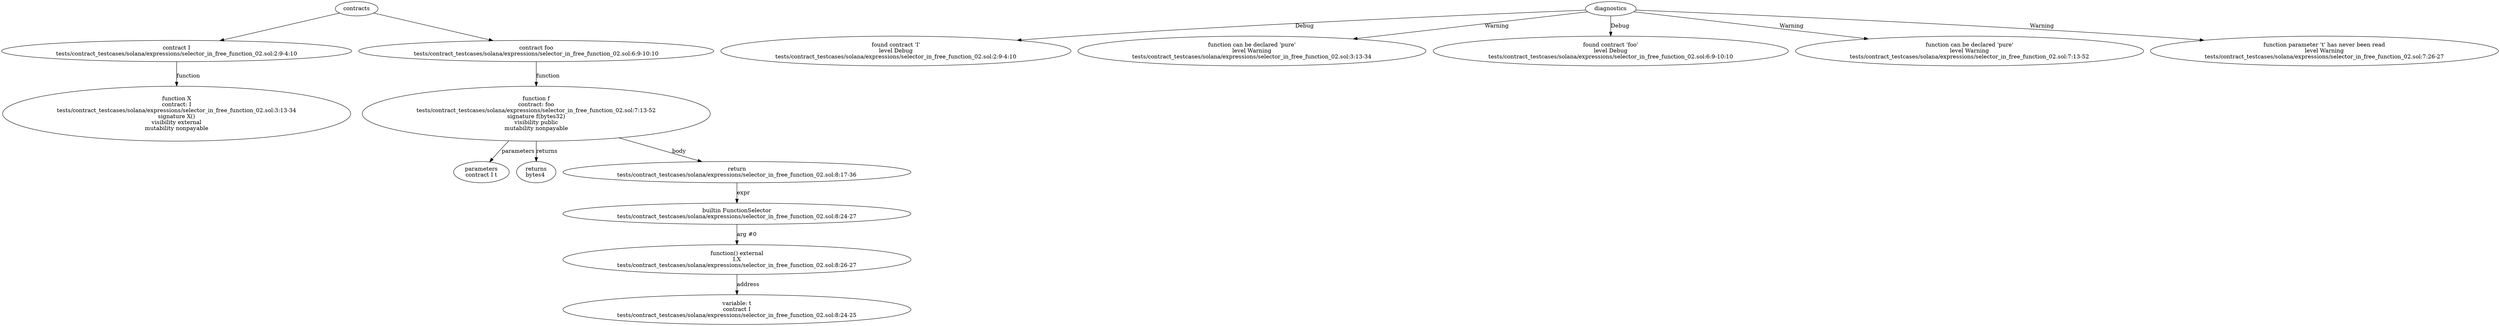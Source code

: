 strict digraph "tests/contract_testcases/solana/expressions/selector_in_free_function_02.sol" {
	contract [label="contract I\ntests/contract_testcases/solana/expressions/selector_in_free_function_02.sol:2:9-4:10"]
	X [label="function X\ncontract: I\ntests/contract_testcases/solana/expressions/selector_in_free_function_02.sol:3:13-34\nsignature X()\nvisibility external\nmutability nonpayable"]
	contract_4 [label="contract foo\ntests/contract_testcases/solana/expressions/selector_in_free_function_02.sol:6:9-10:10"]
	f [label="function f\ncontract: foo\ntests/contract_testcases/solana/expressions/selector_in_free_function_02.sol:7:13-52\nsignature f(bytes32)\nvisibility public\nmutability nonpayable"]
	parameters [label="parameters\ncontract I t"]
	returns [label="returns\nbytes4 "]
	return [label="return\ntests/contract_testcases/solana/expressions/selector_in_free_function_02.sol:8:17-36"]
	builtins [label="builtin FunctionSelector\ntests/contract_testcases/solana/expressions/selector_in_free_function_02.sol:8:24-27"]
	external_function [label="function() external\nI.X\ntests/contract_testcases/solana/expressions/selector_in_free_function_02.sol:8:26-27"]
	variable [label="variable: t\ncontract I\ntests/contract_testcases/solana/expressions/selector_in_free_function_02.sol:8:24-25"]
	diagnostic [label="found contract 'I'\nlevel Debug\ntests/contract_testcases/solana/expressions/selector_in_free_function_02.sol:2:9-4:10"]
	diagnostic_14 [label="function can be declared 'pure'\nlevel Warning\ntests/contract_testcases/solana/expressions/selector_in_free_function_02.sol:3:13-34"]
	diagnostic_15 [label="found contract 'foo'\nlevel Debug\ntests/contract_testcases/solana/expressions/selector_in_free_function_02.sol:6:9-10:10"]
	diagnostic_16 [label="function can be declared 'pure'\nlevel Warning\ntests/contract_testcases/solana/expressions/selector_in_free_function_02.sol:7:13-52"]
	diagnostic_17 [label="function parameter 't' has never been read\nlevel Warning\ntests/contract_testcases/solana/expressions/selector_in_free_function_02.sol:7:26-27"]
	contracts -> contract
	contract -> X [label="function"]
	contracts -> contract_4
	contract_4 -> f [label="function"]
	f -> parameters [label="parameters"]
	f -> returns [label="returns"]
	f -> return [label="body"]
	return -> builtins [label="expr"]
	builtins -> external_function [label="arg #0"]
	external_function -> variable [label="address"]
	diagnostics -> diagnostic [label="Debug"]
	diagnostics -> diagnostic_14 [label="Warning"]
	diagnostics -> diagnostic_15 [label="Debug"]
	diagnostics -> diagnostic_16 [label="Warning"]
	diagnostics -> diagnostic_17 [label="Warning"]
}
